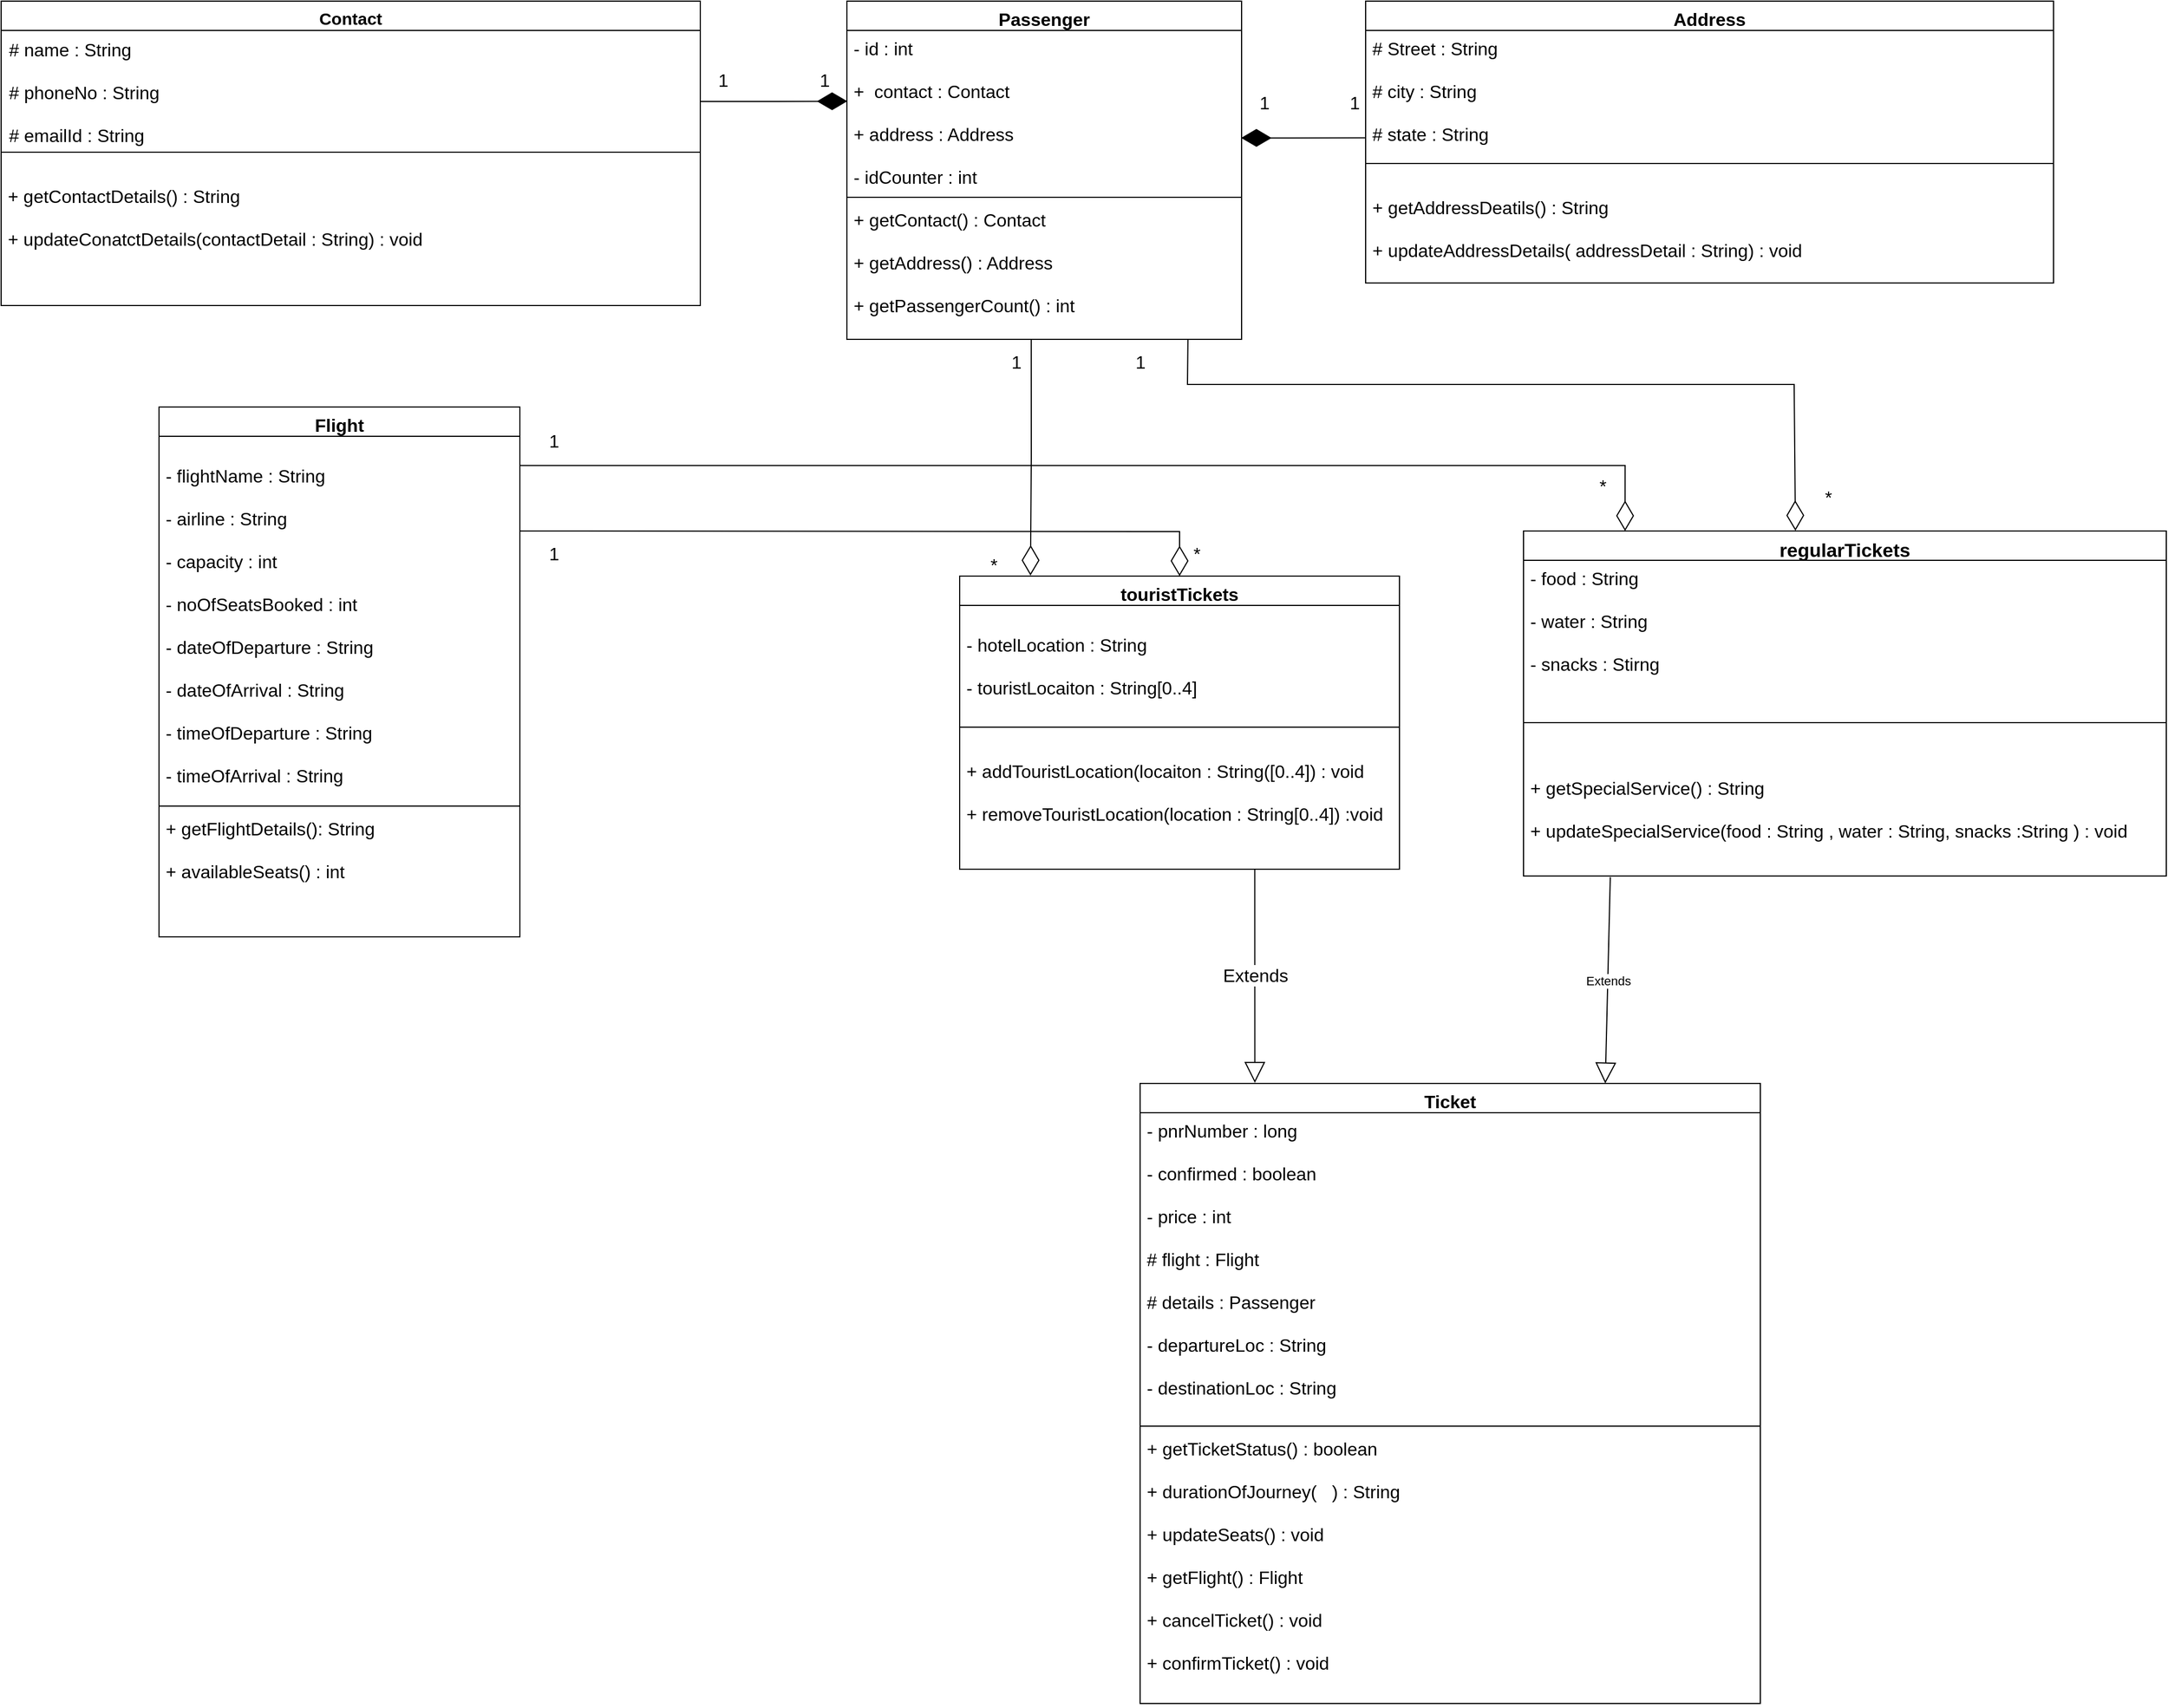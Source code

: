 <mxfile version="15.5.2" type="device"><diagram id="NvTu24u40X7gE-8X-PEI" name="Page-1"><mxGraphModel dx="2590" dy="1448" grid="1" gridSize="10" guides="1" tooltips="1" connect="1" arrows="1" fold="1" page="1" pageScale="1" pageWidth="3000" pageHeight="3000" math="0" shadow="0"><root><mxCell id="0"/><mxCell id="1" parent="0"/><mxCell id="0oGhldkSGV8YVYNDJMoj-5" value="Contact" style="swimlane;fontStyle=1;align=center;verticalAlign=top;childLayout=stackLayout;horizontal=1;startSize=26;horizontalStack=0;resizeParent=1;resizeParentMax=0;resizeLast=0;collapsible=1;marginBottom=0;fontSize=15;" parent="1" vertex="1"><mxGeometry x="540" y="490" width="620" height="270" as="geometry"/></mxCell><mxCell id="0oGhldkSGV8YVYNDJMoj-6" value="# name : String&#10;&#10;# phoneNo : String&#10;&#10;# emailId : String" style="text;strokeColor=none;fillColor=none;align=left;verticalAlign=top;spacingLeft=4;spacingRight=4;overflow=hidden;rotatable=0;points=[[0,0.5],[1,0.5]];portConstraint=eastwest;spacing=3;fontSize=16;" parent="0oGhldkSGV8YVYNDJMoj-5" vertex="1"><mxGeometry y="26" width="620" height="104" as="geometry"/></mxCell><mxCell id="0oGhldkSGV8YVYNDJMoj-7" value="" style="line;strokeWidth=1;fillColor=none;align=left;verticalAlign=middle;spacingTop=-1;spacingLeft=3;spacingRight=3;rotatable=0;labelPosition=right;points=[];portConstraint=eastwest;" parent="0oGhldkSGV8YVYNDJMoj-5" vertex="1"><mxGeometry y="130" width="620" height="8" as="geometry"/></mxCell><mxCell id="0oGhldkSGV8YVYNDJMoj-8" value="&#10;+ getContactDetails() : String&#10;&#10;+ updateConatctDetails(contactDetail : String) : void" style="text;strokeColor=none;fillColor=none;align=left;verticalAlign=top;spacingLeft=4;spacingRight=4;overflow=hidden;rotatable=0;points=[[0,0.5],[1,0.5]];portConstraint=eastwest;fontSize=16;" parent="0oGhldkSGV8YVYNDJMoj-5" vertex="1"><mxGeometry y="138" width="620" height="132" as="geometry"/></mxCell><mxCell id="0oGhldkSGV8YVYNDJMoj-9" value="Address" style="swimlane;fontStyle=1;align=center;verticalAlign=top;childLayout=stackLayout;horizontal=1;startSize=26;horizontalStack=0;resizeParent=1;resizeParentMax=0;resizeLast=0;collapsible=1;marginBottom=0;fontSize=16;" parent="1" vertex="1"><mxGeometry x="1750" y="490" width="610" height="250" as="geometry"/></mxCell><mxCell id="0oGhldkSGV8YVYNDJMoj-10" value="# Street : String&#10;&#10;# city : String&#10;&#10;# state : String" style="text;strokeColor=none;fillColor=none;align=left;verticalAlign=top;spacingLeft=4;spacingRight=4;overflow=hidden;rotatable=0;points=[[0,0.5],[1,0.5]];portConstraint=eastwest;fontSize=16;" parent="0oGhldkSGV8YVYNDJMoj-9" vertex="1"><mxGeometry y="26" width="610" height="114" as="geometry"/></mxCell><mxCell id="0oGhldkSGV8YVYNDJMoj-11" value="" style="line;strokeWidth=1;fillColor=none;align=left;verticalAlign=middle;spacingTop=-1;spacingLeft=3;spacingRight=3;rotatable=0;labelPosition=right;points=[];portConstraint=eastwest;" parent="0oGhldkSGV8YVYNDJMoj-9" vertex="1"><mxGeometry y="140" width="610" height="8" as="geometry"/></mxCell><mxCell id="0oGhldkSGV8YVYNDJMoj-12" value="&#10;+ getAddressDeatils() : String&#10;&#10;+ updateAddressDetails( addressDetail : String) : void" style="text;strokeColor=none;fillColor=none;align=left;verticalAlign=top;spacingLeft=4;spacingRight=4;overflow=hidden;rotatable=0;points=[[0,0.5],[1,0.5]];portConstraint=eastwest;fontSize=16;" parent="0oGhldkSGV8YVYNDJMoj-9" vertex="1"><mxGeometry y="148" width="610" height="102" as="geometry"/></mxCell><mxCell id="0oGhldkSGV8YVYNDJMoj-17" value="regularTickets" style="swimlane;fontStyle=1;align=center;verticalAlign=top;childLayout=stackLayout;horizontal=1;startSize=26;horizontalStack=0;resizeParent=1;resizeParentMax=0;resizeLast=0;collapsible=1;marginBottom=0;fontSize=17;" parent="1" vertex="1"><mxGeometry x="1890" y="960" width="570" height="306" as="geometry"/></mxCell><mxCell id="0oGhldkSGV8YVYNDJMoj-18" value="- food : String&#10;&#10;- water : String&#10;&#10;- snacks : Stirng " style="text;strokeColor=none;fillColor=none;align=left;verticalAlign=top;spacingLeft=4;spacingRight=4;overflow=hidden;rotatable=0;points=[[0,0.5],[1,0.5]];portConstraint=eastwest;fontSize=16;" parent="0oGhldkSGV8YVYNDJMoj-17" vertex="1"><mxGeometry y="26" width="570" height="140" as="geometry"/></mxCell><mxCell id="0oGhldkSGV8YVYNDJMoj-19" value="" style="line;strokeWidth=1;fillColor=none;align=left;verticalAlign=middle;spacingTop=-1;spacingLeft=3;spacingRight=3;rotatable=0;labelPosition=right;points=[];portConstraint=eastwest;" parent="0oGhldkSGV8YVYNDJMoj-17" vertex="1"><mxGeometry y="166" width="570" height="8" as="geometry"/></mxCell><mxCell id="0oGhldkSGV8YVYNDJMoj-20" value="&#10;&#10;+ getSpecialService() : String&#10;&#10;+ updateSpecialService(food : String , water : String, snacks :String ) : void" style="text;strokeColor=none;fillColor=none;align=left;verticalAlign=top;spacingLeft=4;spacingRight=4;overflow=hidden;rotatable=0;points=[[0,0.5],[1,0.5]];portConstraint=eastwest;fontSize=16;" parent="0oGhldkSGV8YVYNDJMoj-17" vertex="1"><mxGeometry y="174" width="570" height="132" as="geometry"/></mxCell><mxCell id="0oGhldkSGV8YVYNDJMoj-21" value="touristTickets" style="swimlane;fontStyle=1;align=center;verticalAlign=top;childLayout=stackLayout;horizontal=1;startSize=26;horizontalStack=0;resizeParent=1;resizeParentMax=0;resizeLast=0;collapsible=1;marginBottom=0;fontSize=16;" parent="1" vertex="1"><mxGeometry x="1390" y="1000" width="390" height="260" as="geometry"/></mxCell><mxCell id="0oGhldkSGV8YVYNDJMoj-22" value="&#10;- hotelLocation : String&#10;&#10;- touristLocaiton : String[0..4]" style="text;strokeColor=none;fillColor=none;align=left;verticalAlign=top;spacingLeft=4;spacingRight=4;overflow=hidden;rotatable=0;points=[[0,0.5],[1,0.5]];portConstraint=eastwest;fontSize=16;" parent="0oGhldkSGV8YVYNDJMoj-21" vertex="1"><mxGeometry y="26" width="390" height="104" as="geometry"/></mxCell><mxCell id="0oGhldkSGV8YVYNDJMoj-23" value="" style="line;strokeWidth=1;fillColor=none;align=left;verticalAlign=middle;spacingTop=-1;spacingLeft=3;spacingRight=3;rotatable=0;labelPosition=right;points=[];portConstraint=eastwest;" parent="0oGhldkSGV8YVYNDJMoj-21" vertex="1"><mxGeometry y="130" width="390" height="8" as="geometry"/></mxCell><mxCell id="0oGhldkSGV8YVYNDJMoj-24" value="&#10;+ addTouristLocation(locaiton : String([0..4]) : void &#10;&#10;+ removeTouristLocation(location : String[0..4]) :void" style="text;strokeColor=none;fillColor=none;align=left;verticalAlign=top;spacingLeft=4;spacingRight=4;overflow=hidden;rotatable=0;points=[[0,0.5],[1,0.5]];portConstraint=eastwest;fontSize=16;" parent="0oGhldkSGV8YVYNDJMoj-21" vertex="1"><mxGeometry y="138" width="390" height="122" as="geometry"/></mxCell><mxCell id="0oGhldkSGV8YVYNDJMoj-25" value="Flight" style="swimlane;fontStyle=1;align=center;verticalAlign=top;childLayout=stackLayout;horizontal=1;startSize=26;horizontalStack=0;resizeParent=1;resizeParentMax=0;resizeLast=0;collapsible=1;marginBottom=0;fontSize=16;" parent="1" vertex="1"><mxGeometry x="680" y="850" width="320" height="470" as="geometry"/></mxCell><mxCell id="0oGhldkSGV8YVYNDJMoj-26" value="&#10;- flightName : String&#10;&#10;- airline : String&#10;&#10;- capacity : int &#10;&#10;- noOfSeatsBooked : int&#10;&#10;- dateOfDeparture : String&#10;&#10;- dateOfArrival : String&#10;&#10;- timeOfDeparture : String&#10;&#10;- timeOfArrival : String&#10;" style="text;strokeColor=none;fillColor=none;align=left;verticalAlign=top;spacingLeft=4;spacingRight=4;overflow=hidden;rotatable=0;points=[[0,0.5],[1,0.5]];portConstraint=eastwest;fontSize=16;" parent="0oGhldkSGV8YVYNDJMoj-25" vertex="1"><mxGeometry y="26" width="320" height="324" as="geometry"/></mxCell><mxCell id="0oGhldkSGV8YVYNDJMoj-27" value="" style="line;strokeWidth=1;fillColor=none;align=left;verticalAlign=middle;spacingTop=-1;spacingLeft=3;spacingRight=3;rotatable=0;labelPosition=right;points=[];portConstraint=eastwest;" parent="0oGhldkSGV8YVYNDJMoj-25" vertex="1"><mxGeometry y="350" width="320" height="8" as="geometry"/></mxCell><mxCell id="0oGhldkSGV8YVYNDJMoj-28" value="+ getFlightDetails(): String&#10;&#10;+ availableSeats() : int&#10; " style="text;strokeColor=none;fillColor=none;align=left;verticalAlign=top;spacingLeft=4;spacingRight=4;overflow=hidden;rotatable=0;points=[[0,0.5],[1,0.5]];portConstraint=eastwest;fontSize=16;" parent="0oGhldkSGV8YVYNDJMoj-25" vertex="1"><mxGeometry y="358" width="320" height="112" as="geometry"/></mxCell><mxCell id="SRdbyxWXHOhJ_nny6gn2-12" value="Ticket" style="swimlane;fontStyle=1;align=center;verticalAlign=top;childLayout=stackLayout;horizontal=1;startSize=26;horizontalStack=0;resizeParent=1;resizeParentMax=0;resizeLast=0;collapsible=1;marginBottom=0;fontSize=16;" parent="1" vertex="1"><mxGeometry x="1550" y="1450" width="550" height="550" as="geometry"/></mxCell><mxCell id="SRdbyxWXHOhJ_nny6gn2-13" value="- pnrNumber : long&#10;&#10;- confirmed : boolean&#10;&#10;- price : int&#10;&#10;# flight : Flight &#10;&#10;# details : Passenger &#10;&#10;- departureLoc : String&#10;&#10;- destinationLoc : String" style="text;strokeColor=none;fillColor=none;align=left;verticalAlign=top;spacingLeft=4;spacingRight=4;overflow=hidden;rotatable=0;points=[[0,0.5],[1,0.5]];portConstraint=eastwest;fontSize=16;" parent="SRdbyxWXHOhJ_nny6gn2-12" vertex="1"><mxGeometry y="26" width="550" height="274" as="geometry"/></mxCell><mxCell id="SRdbyxWXHOhJ_nny6gn2-14" value="" style="line;strokeWidth=1;fillColor=none;align=left;verticalAlign=middle;spacingTop=-1;spacingLeft=3;spacingRight=3;rotatable=0;labelPosition=right;points=[];portConstraint=eastwest;" parent="SRdbyxWXHOhJ_nny6gn2-12" vertex="1"><mxGeometry y="300" width="550" height="8" as="geometry"/></mxCell><mxCell id="SRdbyxWXHOhJ_nny6gn2-15" value="+ getTicketStatus() : boolean&#10;&#10;+ durationOfJourney(   ) : String  &#10;&#10;+ updateSeats() : void &#10;&#10;+ getFlight() : Flight &#10;&#10;+ cancelTicket() : void  &#10;&#10;+ confirmTicket() : void" style="text;strokeColor=none;fillColor=none;align=left;verticalAlign=top;spacingLeft=4;spacingRight=4;overflow=hidden;rotatable=0;points=[[0,0.5],[1,0.5]];portConstraint=eastwest;fontSize=16;" parent="SRdbyxWXHOhJ_nny6gn2-12" vertex="1"><mxGeometry y="308" width="550" height="242" as="geometry"/></mxCell><mxCell id="SRdbyxWXHOhJ_nny6gn2-19" value="Passenger" style="swimlane;fontStyle=1;align=center;verticalAlign=top;childLayout=stackLayout;horizontal=1;startSize=26;horizontalStack=0;resizeParent=1;resizeParentMax=0;resizeLast=0;collapsible=1;marginBottom=0;fontSize=16;" parent="1" vertex="1"><mxGeometry x="1290" y="490" width="350" height="300" as="geometry"/></mxCell><mxCell id="SRdbyxWXHOhJ_nny6gn2-20" value="- id : int &#10;&#10;+  contact : Contact&#10;&#10;+ address : Address&#10;&#10;- idCounter : int" style="text;strokeColor=none;fillColor=none;align=left;verticalAlign=top;spacingLeft=4;spacingRight=4;overflow=hidden;rotatable=0;points=[[0,0.5],[1,0.5]];portConstraint=eastwest;fontSize=16;" parent="SRdbyxWXHOhJ_nny6gn2-19" vertex="1"><mxGeometry y="26" width="350" height="144" as="geometry"/></mxCell><mxCell id="SRdbyxWXHOhJ_nny6gn2-21" value="" style="line;strokeWidth=1;fillColor=none;align=left;verticalAlign=middle;spacingTop=-1;spacingLeft=3;spacingRight=3;rotatable=0;labelPosition=right;points=[];portConstraint=eastwest;fontSize=16;" parent="SRdbyxWXHOhJ_nny6gn2-19" vertex="1"><mxGeometry y="170" width="350" height="8" as="geometry"/></mxCell><mxCell id="SRdbyxWXHOhJ_nny6gn2-22" value="+ getContact() : Contact&#10;&#10;+ getAddress() : Address&#10;&#10;+ getPassengerCount() : int " style="text;strokeColor=none;fillColor=none;align=left;verticalAlign=top;spacingLeft=4;spacingRight=4;overflow=hidden;rotatable=0;points=[[0,0.5],[1,0.5]];portConstraint=eastwest;fontSize=16;" parent="SRdbyxWXHOhJ_nny6gn2-19" vertex="1"><mxGeometry y="178" width="350" height="122" as="geometry"/></mxCell><mxCell id="SRdbyxWXHOhJ_nny6gn2-24" value="" style="endArrow=diamondThin;endFill=0;endSize=24;html=1;rounded=0;fontSize=16;edgeStyle=orthogonalEdgeStyle;entryX=0.5;entryY=0;entryDx=0;entryDy=0;" parent="1" target="0oGhldkSGV8YVYNDJMoj-21" edge="1"><mxGeometry width="160" relative="1" as="geometry"><mxPoint x="1000" y="960" as="sourcePoint"/><mxPoint x="1620" y="960" as="targetPoint"/></mxGeometry></mxCell><mxCell id="SRdbyxWXHOhJ_nny6gn2-25" value="" style="endArrow=diamondThin;endFill=0;endSize=24;html=1;rounded=0;fontSize=16;edgeStyle=orthogonalEdgeStyle;exitX=1;exitY=0.08;exitDx=0;exitDy=0;exitPerimeter=0;entryX=0.158;entryY=0;entryDx=0;entryDy=0;entryPerimeter=0;" parent="1" source="0oGhldkSGV8YVYNDJMoj-26" target="0oGhldkSGV8YVYNDJMoj-17" edge="1"><mxGeometry width="160" relative="1" as="geometry"><mxPoint x="1460" y="900" as="sourcePoint"/><mxPoint x="1860" y="902" as="targetPoint"/><Array as="points"/></mxGeometry></mxCell><mxCell id="SRdbyxWXHOhJ_nny6gn2-29" value="Extends" style="endArrow=block;endSize=16;endFill=0;html=1;rounded=0;fontSize=16;edgeStyle=orthogonalEdgeStyle;exitX=0.671;exitY=1;exitDx=0;exitDy=0;exitPerimeter=0;entryX=0.185;entryY=-0.001;entryDx=0;entryDy=0;entryPerimeter=0;" parent="1" source="0oGhldkSGV8YVYNDJMoj-24" target="SRdbyxWXHOhJ_nny6gn2-12" edge="1"><mxGeometry width="160" relative="1" as="geometry"><mxPoint x="1650" y="1330" as="sourcePoint"/><mxPoint x="1810" y="1330" as="targetPoint"/><Array as="points"><mxPoint x="1652" y="1310"/><mxPoint x="1652" y="1310"/></Array></mxGeometry></mxCell><mxCell id="SRdbyxWXHOhJ_nny6gn2-31" value="1" style="text;html=1;align=center;verticalAlign=middle;resizable=0;points=[];autosize=1;strokeColor=none;fillColor=none;fontSize=16;" parent="1" vertex="1"><mxGeometry x="1020" y="870" width="20" height="20" as="geometry"/></mxCell><mxCell id="SRdbyxWXHOhJ_nny6gn2-32" value="*" style="text;html=1;align=center;verticalAlign=middle;resizable=0;points=[];autosize=1;strokeColor=none;fillColor=none;fontSize=16;" parent="1" vertex="1"><mxGeometry x="1950" y="910" width="20" height="20" as="geometry"/></mxCell><mxCell id="SRdbyxWXHOhJ_nny6gn2-33" value="*" style="text;html=1;align=center;verticalAlign=middle;resizable=0;points=[];autosize=1;strokeColor=none;fillColor=none;fontSize=16;" parent="1" vertex="1"><mxGeometry x="1590" y="970" width="20" height="20" as="geometry"/></mxCell><mxCell id="SRdbyxWXHOhJ_nny6gn2-34" value="1" style="text;html=1;align=center;verticalAlign=middle;resizable=0;points=[];autosize=1;strokeColor=none;fillColor=none;fontSize=16;" parent="1" vertex="1"><mxGeometry x="1020" y="970" width="20" height="20" as="geometry"/></mxCell><mxCell id="SRdbyxWXHOhJ_nny6gn2-35" value="" style="endArrow=diamondThin;endFill=0;endSize=24;html=1;rounded=0;fontSize=16;edgeStyle=orthogonalEdgeStyle;exitX=0.467;exitY=1.004;exitDx=0;exitDy=0;exitPerimeter=0;entryX=0.161;entryY=-0.002;entryDx=0;entryDy=0;entryPerimeter=0;" parent="1" source="SRdbyxWXHOhJ_nny6gn2-22" target="0oGhldkSGV8YVYNDJMoj-21" edge="1"><mxGeometry width="160" relative="1" as="geometry"><mxPoint x="1420" y="830" as="sourcePoint"/><mxPoint x="1580" y="830" as="targetPoint"/></mxGeometry></mxCell><mxCell id="SRdbyxWXHOhJ_nny6gn2-37" value="1" style="text;html=1;align=center;verticalAlign=middle;resizable=0;points=[];autosize=1;strokeColor=none;fillColor=none;fontSize=16;" parent="1" vertex="1"><mxGeometry x="1540" y="800" width="20" height="20" as="geometry"/></mxCell><mxCell id="SRdbyxWXHOhJ_nny6gn2-38" value="*" style="text;html=1;align=center;verticalAlign=middle;resizable=0;points=[];autosize=1;strokeColor=none;fillColor=none;fontSize=16;" parent="1" vertex="1"><mxGeometry x="2150" y="920" width="20" height="20" as="geometry"/></mxCell><mxCell id="SRdbyxWXHOhJ_nny6gn2-39" value="1" style="text;html=1;align=center;verticalAlign=middle;resizable=0;points=[];autosize=1;strokeColor=none;fillColor=none;fontSize=16;" parent="1" vertex="1"><mxGeometry x="1430" y="800" width="20" height="20" as="geometry"/></mxCell><mxCell id="SRdbyxWXHOhJ_nny6gn2-40" value="*" style="text;html=1;align=center;verticalAlign=middle;resizable=0;points=[];autosize=1;strokeColor=none;fillColor=none;fontSize=16;" parent="1" vertex="1"><mxGeometry x="1410" y="980" width="20" height="20" as="geometry"/></mxCell><mxCell id="SRdbyxWXHOhJ_nny6gn2-41" value="" style="endArrow=diamondThin;endFill=1;endSize=24;html=1;rounded=0;fontSize=16;edgeStyle=orthogonalEdgeStyle;exitX=1;exitY=0.606;exitDx=0;exitDy=0;exitPerimeter=0;entryX=0.001;entryY=0.436;entryDx=0;entryDy=0;entryPerimeter=0;" parent="1" source="0oGhldkSGV8YVYNDJMoj-6" target="SRdbyxWXHOhJ_nny6gn2-20" edge="1"><mxGeometry width="160" relative="1" as="geometry"><mxPoint x="1120" y="580" as="sourcePoint"/><mxPoint x="1280" y="580" as="targetPoint"/></mxGeometry></mxCell><mxCell id="SRdbyxWXHOhJ_nny6gn2-42" value="" style="endArrow=diamondThin;endFill=1;endSize=24;html=1;rounded=0;fontSize=16;edgeStyle=orthogonalEdgeStyle;entryX=0.999;entryY=0.662;entryDx=0;entryDy=0;entryPerimeter=0;exitX=0;exitY=0.836;exitDx=0;exitDy=0;exitPerimeter=0;" parent="1" source="0oGhldkSGV8YVYNDJMoj-10" target="SRdbyxWXHOhJ_nny6gn2-20" edge="1"><mxGeometry width="160" relative="1" as="geometry"><mxPoint x="1740" y="580" as="sourcePoint"/><mxPoint x="1780" y="540" as="targetPoint"/></mxGeometry></mxCell><mxCell id="SRdbyxWXHOhJ_nny6gn2-43" value="1" style="text;html=1;align=center;verticalAlign=middle;resizable=0;points=[];autosize=1;strokeColor=none;fillColor=none;fontSize=16;" parent="1" vertex="1"><mxGeometry x="1170" y="550" width="20" height="20" as="geometry"/></mxCell><mxCell id="SRdbyxWXHOhJ_nny6gn2-45" value="1" style="text;html=1;align=center;verticalAlign=middle;resizable=0;points=[];autosize=1;strokeColor=none;fillColor=none;fontSize=16;" parent="1" vertex="1"><mxGeometry x="1730" y="570" width="20" height="20" as="geometry"/></mxCell><mxCell id="SRdbyxWXHOhJ_nny6gn2-46" value="1" style="text;html=1;align=center;verticalAlign=middle;resizable=0;points=[];autosize=1;strokeColor=none;fillColor=none;fontSize=16;" parent="1" vertex="1"><mxGeometry x="1650" y="570" width="20" height="20" as="geometry"/></mxCell><mxCell id="SRdbyxWXHOhJ_nny6gn2-47" value="1" style="text;html=1;align=center;verticalAlign=middle;resizable=0;points=[];autosize=1;strokeColor=none;fillColor=none;fontSize=16;" parent="1" vertex="1"><mxGeometry x="1260" y="550" width="20" height="20" as="geometry"/></mxCell><mxCell id="nOgA9QZplV5jeVdQoL_2-4" value="" style="endArrow=diamondThin;endFill=0;endSize=24;html=1;rounded=0;exitX=0.864;exitY=1.003;exitDx=0;exitDy=0;exitPerimeter=0;entryX=0.423;entryY=-0.001;entryDx=0;entryDy=0;entryPerimeter=0;" parent="1" source="SRdbyxWXHOhJ_nny6gn2-22" target="0oGhldkSGV8YVYNDJMoj-17" edge="1"><mxGeometry width="160" relative="1" as="geometry"><mxPoint x="1600" y="830" as="sourcePoint"/><mxPoint x="2210" y="830" as="targetPoint"/><Array as="points"><mxPoint x="1592" y="830"/><mxPoint x="2130" y="830"/></Array></mxGeometry></mxCell><mxCell id="nOgA9QZplV5jeVdQoL_2-5" value="Extends" style="endArrow=block;endSize=16;endFill=0;html=1;rounded=0;entryX=0.75;entryY=0;entryDx=0;entryDy=0;exitX=0.135;exitY=1.008;exitDx=0;exitDy=0;exitPerimeter=0;" parent="1" source="0oGhldkSGV8YVYNDJMoj-20" target="SRdbyxWXHOhJ_nny6gn2-12" edge="1"><mxGeometry width="160" relative="1" as="geometry"><mxPoint x="1680" y="1270" as="sourcePoint"/><mxPoint x="1840" y="1270" as="targetPoint"/></mxGeometry></mxCell></root></mxGraphModel></diagram></mxfile>